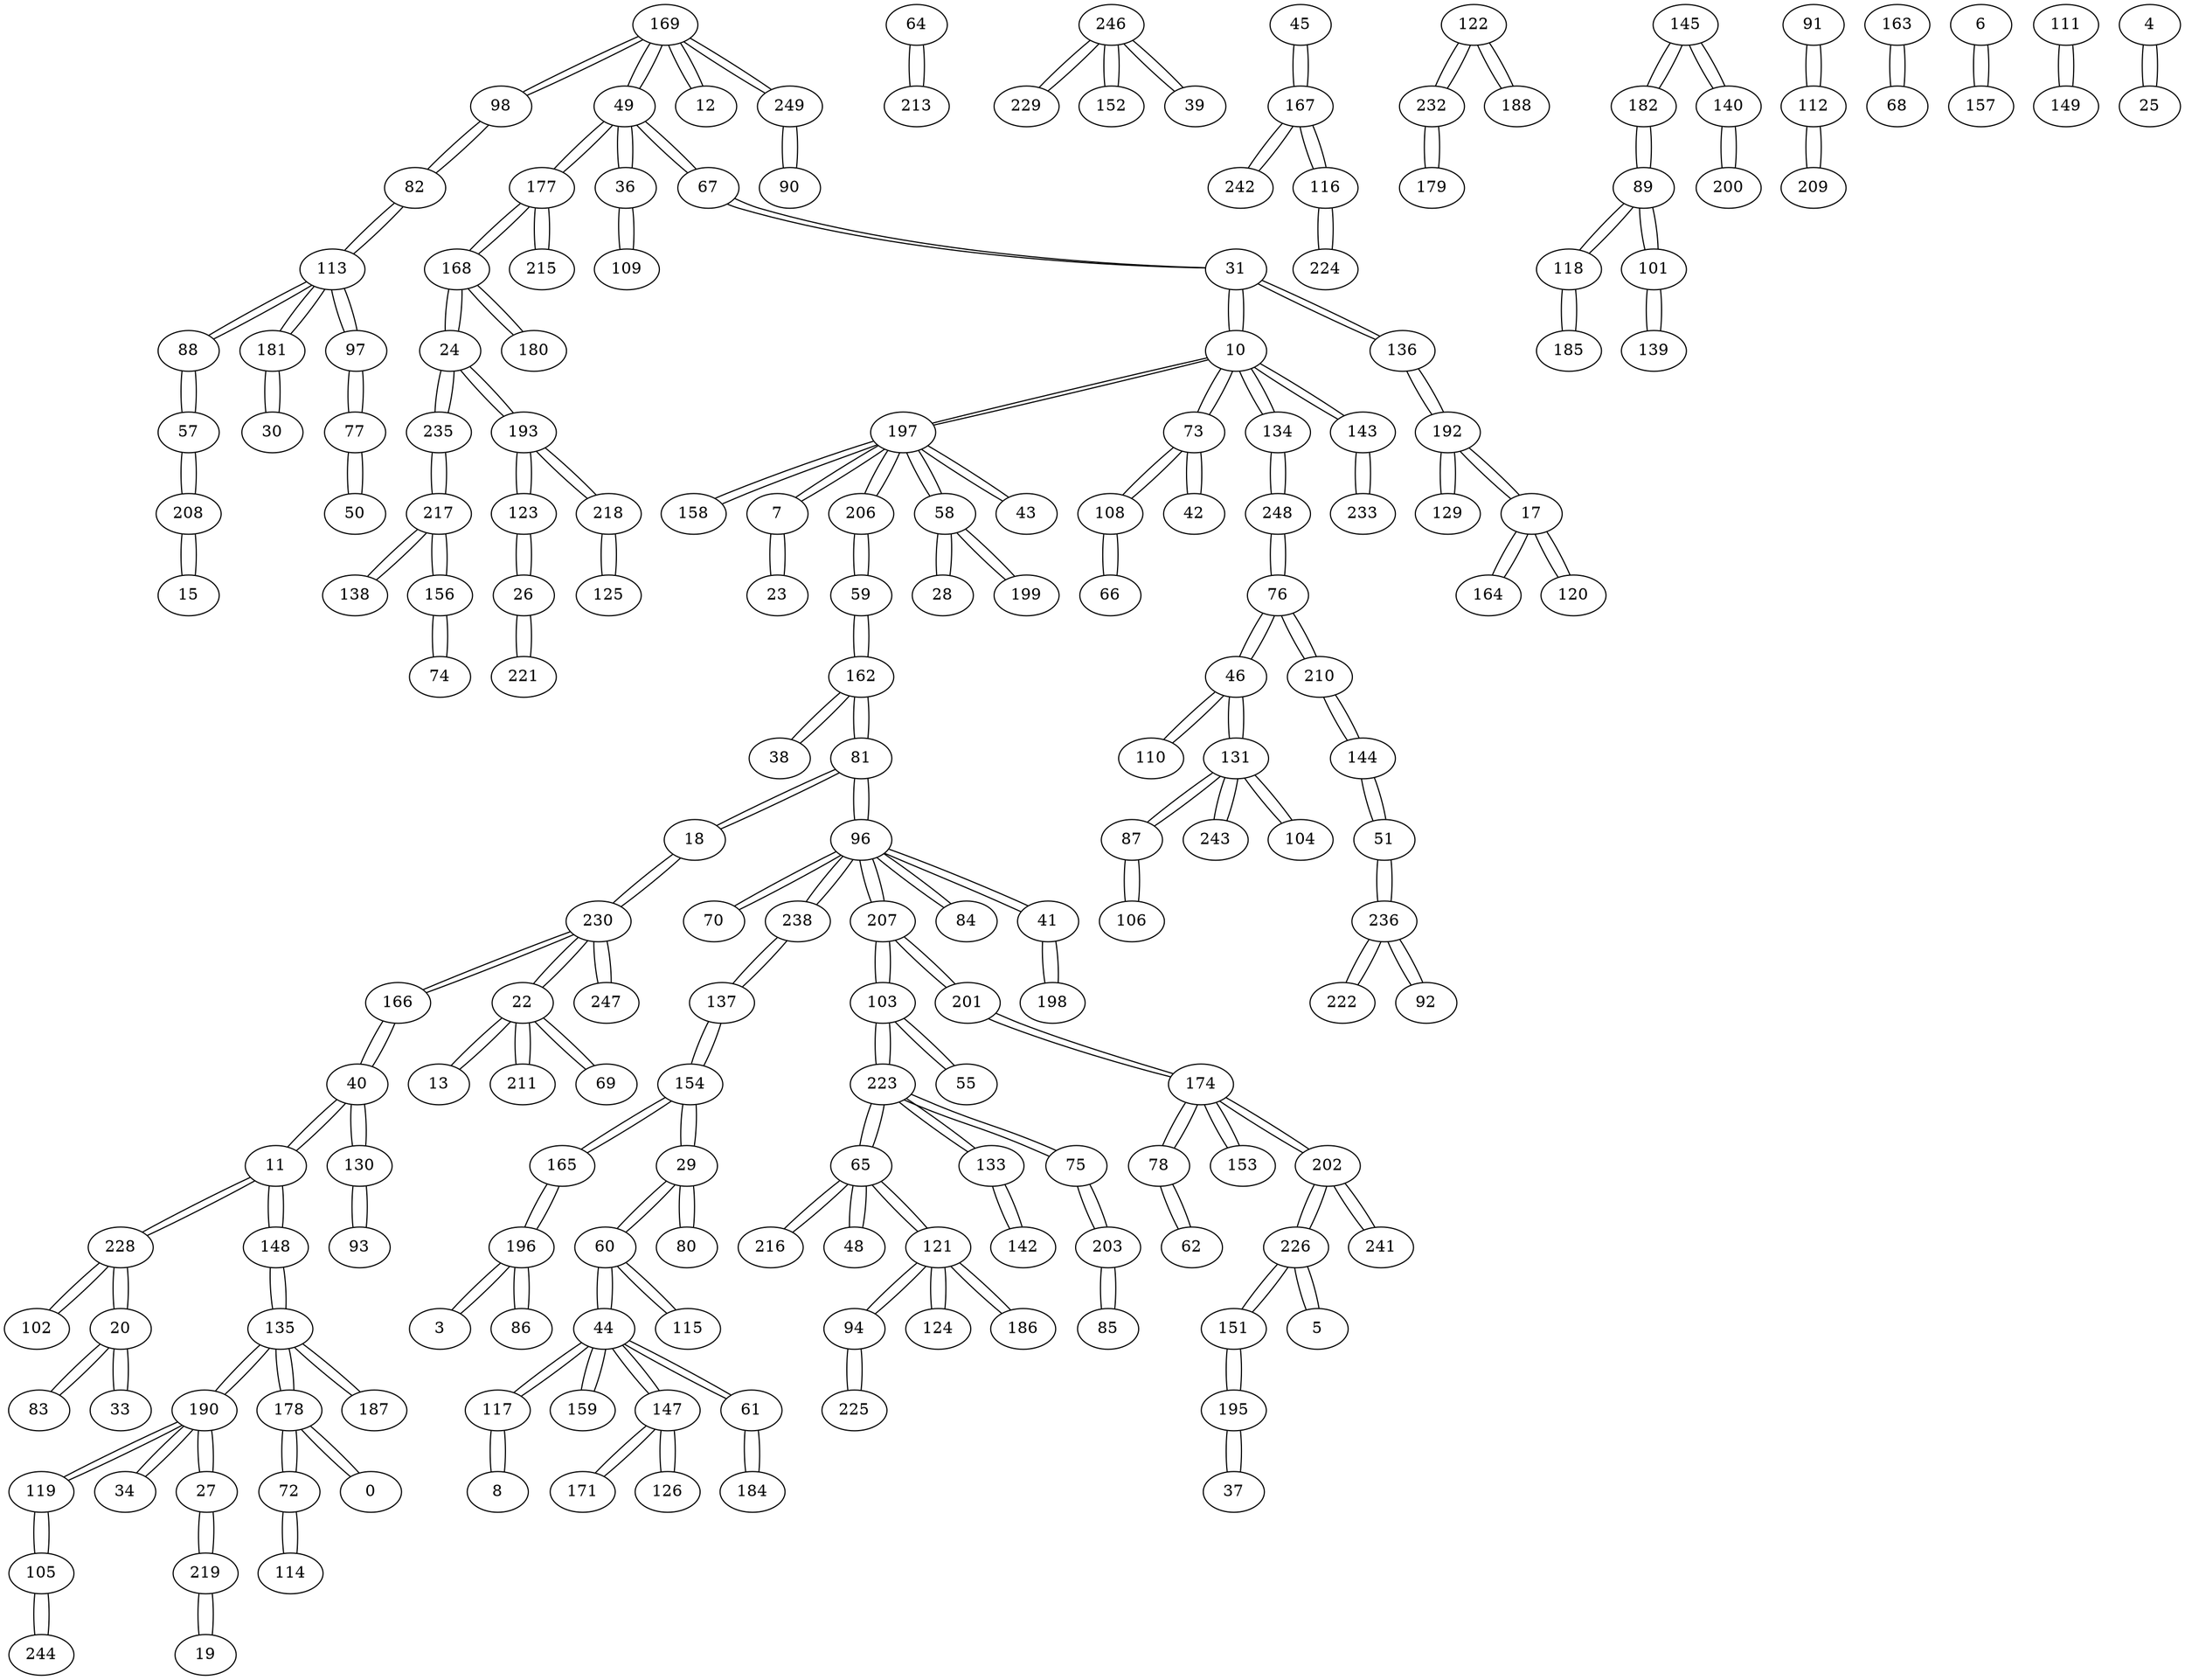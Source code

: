 graph {
169 -- 98 [ distancia=1 ]
169 -- 49 [ distancia=1 ]
169 -- 12 [ distancia=12 ]
169 -- 249 [ distancia=15 ]
98 -- 169 [ distancia=1 ]
98 -- 82 [ distancia=9 ]
158 -- 197 [ distancia=1 ]
197 -- 158 [ distancia=1 ]
197 -- 7 [ distancia=7 ]
197 -- 206 [ distancia=7 ]
197 -- 58 [ distancia=8 ]
197 -- 10 [ distancia=9 ]
197 -- 43 [ distancia=15 ]
88 -- 113 [ distancia=1 ]
88 -- 57 [ distancia=15 ]
113 -- 88 [ distancia=1 ]
113 -- 181 [ distancia=6 ]
113 -- 97 [ distancia=8 ]
113 -- 82 [ distancia=14 ]
64 -- 213 [ distancia=1 ]
213 -- 64 [ distancia=1 ]
73 -- 108 [ distancia=1 ]
73 -- 10 [ distancia=11 ]
73 -- 42 [ distancia=15 ]
108 -- 73 [ distancia=1 ]
108 -- 66 [ distancia=9 ]
246 -- 229 [ distancia=1 ]
246 -- 152 [ distancia=3 ]
246 -- 39 [ distancia=15 ]
229 -- 246 [ distancia=1 ]
45 -- 167 [ distancia=1 ]
167 -- 45 [ distancia=1 ]
167 -- 242 [ distancia=5 ]
167 -- 116 [ distancia=9 ]
134 -- 248 [ distancia=1 ]
134 -- 10 [ distancia=7 ]
248 -- 134 [ distancia=1 ]
248 -- 76 [ distancia=6 ]
28 -- 58 [ distancia=1 ]
58 -- 28 [ distancia=1 ]
58 -- 197 [ distancia=8 ]
58 -- 199 [ distancia=11 ]
168 -- 24 [ distancia=1 ]
168 -- 180 [ distancia=2 ]
168 -- 177 [ distancia=15 ]
24 -- 168 [ distancia=1 ]
24 -- 235 [ distancia=2 ]
24 -- 193 [ distancia=4 ]
49 -- 169 [ distancia=1 ]
49 -- 36 [ distancia=6 ]
49 -- 67 [ distancia=12 ]
49 -- 177 [ distancia=13 ]
216 -- 65 [ distancia=1 ]
65 -- 216 [ distancia=1 ]
65 -- 223 [ distancia=5 ]
65 -- 48 [ distancia=13 ]
65 -- 121 [ distancia=15 ]
138 -- 217 [ distancia=1 ]
217 -- 138 [ distancia=1 ]
217 -- 235 [ distancia=2 ]
217 -- 156 [ distancia=3 ]
133 -- 142 [ distancia=1 ]
133 -- 223 [ distancia=3 ]
142 -- 133 [ distancia=1 ]
3 -- 196 [ distancia=1 ]
196 -- 3 [ distancia=1 ]
196 -- 86 [ distancia=9 ]
196 -- 165 [ distancia=13 ]
26 -- 123 [ distancia=1 ]
26 -- 221 [ distancia=10 ]
123 -- 26 [ distancia=1 ]
123 -- 193 [ distancia=7 ]
44 -- 117 [ distancia=1 ]
44 -- 159 [ distancia=2 ]
44 -- 147 [ distancia=5 ]
44 -- 60 [ distancia=7 ]
44 -- 61 [ distancia=14 ]
117 -- 44 [ distancia=1 ]
117 -- 8 [ distancia=6 ]
159 -- 44 [ distancia=2 ]
151 -- 195 [ distancia=2 ]
151 -- 226 [ distancia=10 ]
195 -- 151 [ distancia=2 ]
195 -- 37 [ distancia=14 ]
235 -- 217 [ distancia=2 ]
235 -- 24 [ distancia=2 ]
180 -- 168 [ distancia=2 ]
192 -- 136 [ distancia=2 ]
192 -- 129 [ distancia=4 ]
192 -- 17 [ distancia=12 ]
136 -- 192 [ distancia=2 ]
136 -- 31 [ distancia=11 ]
122 -- 232 [ distancia=2 ]
122 -- 188 [ distancia=7 ]
232 -- 122 [ distancia=2 ]
232 -- 179 [ distancia=5 ]
190 -- 119 [ distancia=2 ]
190 -- 34 [ distancia=5 ]
190 -- 135 [ distancia=11 ]
190 -- 27 [ distancia=14 ]
119 -- 190 [ distancia=2 ]
119 -- 105 [ distancia=11 ]
59 -- 162 [ distancia=2 ]
59 -- 206 [ distancia=9 ]
162 -- 59 [ distancia=2 ]
162 -- 38 [ distancia=6 ]
162 -- 81 [ distancia=7 ]
90 -- 249 [ distancia=2 ]
249 -- 90 [ distancia=2 ]
249 -- 169 [ distancia=15 ]
230 -- 18 [ distancia=3 ]
230 -- 166 [ distancia=6 ]
230 -- 22 [ distancia=7 ]
230 -- 247 [ distancia=8 ]
18 -- 230 [ distancia=3 ]
18 -- 81 [ distancia=3 ]
156 -- 217 [ distancia=3 ]
156 -- 74 [ distancia=9 ]
152 -- 246 [ distancia=3 ]
143 -- 10 [ distancia=3 ]
143 -- 233 [ distancia=6 ]
10 -- 143 [ distancia=3 ]
10 -- 134 [ distancia=7 ]
10 -- 31 [ distancia=8 ]
10 -- 197 [ distancia=9 ]
10 -- 73 [ distancia=11 ]
46 -- 110 [ distancia=3 ]
46 -- 76 [ distancia=10 ]
46 -- 131 [ distancia=11 ]
110 -- 46 [ distancia=3 ]
236 -- 51 [ distancia=3 ]
236 -- 222 [ distancia=7 ]
236 -- 92 [ distancia=11 ]
51 -- 236 [ distancia=3 ]
51 -- 144 [ distancia=9 ]
81 -- 18 [ distancia=3 ]
81 -- 96 [ distancia=5 ]
81 -- 162 [ distancia=7 ]
210 -- 76 [ distancia=3 ]
210 -- 144 [ distancia=9 ]
76 -- 210 [ distancia=3 ]
76 -- 248 [ distancia=6 ]
76 -- 46 [ distancia=10 ]
218 -- 125 [ distancia=3 ]
218 -- 193 [ distancia=8 ]
125 -- 218 [ distancia=3 ]
223 -- 133 [ distancia=3 ]
223 -- 65 [ distancia=5 ]
223 -- 103 [ distancia=14 ]
223 -- 75 [ distancia=15 ]
178 -- 72 [ distancia=4 ]
178 -- 0 [ distancia=10 ]
178 -- 135 [ distancia=13 ]
72 -- 178 [ distancia=4 ]
72 -- 114 [ distancia=10 ]
145 -- 182 [ distancia=4 ]
145 -- 140 [ distancia=7 ]
182 -- 145 [ distancia=4 ]
182 -- 89 [ distancia=9 ]
177 -- 215 [ distancia=4 ]
177 -- 49 [ distancia=13 ]
177 -- 168 [ distancia=15 ]
215 -- 177 [ distancia=4 ]
129 -- 192 [ distancia=4 ]
11 -- 228 [ distancia=4 ]
11 -- 40 [ distancia=6 ]
11 -- 148 [ distancia=9 ]
228 -- 11 [ distancia=4 ]
228 -- 102 [ distancia=6 ]
228 -- 20 [ distancia=14 ]
193 -- 24 [ distancia=4 ]
193 -- 123 [ distancia=7 ]
193 -- 218 [ distancia=8 ]
185 -- 118 [ distancia=4 ]
118 -- 185 [ distancia=4 ]
118 -- 89 [ distancia=11 ]
242 -- 167 [ distancia=5 ]
106 -- 87 [ distancia=5 ]
87 -- 106 [ distancia=5 ]
87 -- 131 [ distancia=6 ]
203 -- 85 [ distancia=5 ]
203 -- 75 [ distancia=12 ]
85 -- 203 [ distancia=5 ]
147 -- 44 [ distancia=5 ]
147 -- 171 [ distancia=11 ]
147 -- 126 [ distancia=11 ]
34 -- 190 [ distancia=5 ]
17 -- 164 [ distancia=5 ]
17 -- 120 [ distancia=7 ]
17 -- 192 [ distancia=12 ]
164 -- 17 [ distancia=5 ]
96 -- 81 [ distancia=5 ]
96 -- 70 [ distancia=8 ]
96 -- 238 [ distancia=10 ]
96 -- 207 [ distancia=12 ]
96 -- 84 [ distancia=14 ]
96 -- 41 [ distancia=14 ]
179 -- 232 [ distancia=5 ]
36 -- 49 [ distancia=6 ]
36 -- 109 [ distancia=9 ]
131 -- 87 [ distancia=6 ]
131 -- 243 [ distancia=8 ]
131 -- 104 [ distancia=9 ]
131 -- 46 [ distancia=11 ]
233 -- 143 [ distancia=6 ]
135 -- 148 [ distancia=6 ]
135 -- 187 [ distancia=8 ]
135 -- 190 [ distancia=11 ]
135 -- 178 [ distancia=13 ]
148 -- 135 [ distancia=6 ]
148 -- 11 [ distancia=9 ]
181 -- 113 [ distancia=6 ]
181 -- 30 [ distancia=7 ]
38 -- 162 [ distancia=6 ]
166 -- 230 [ distancia=6 ]
166 -- 40 [ distancia=10 ]
201 -- 174 [ distancia=6 ]
201 -- 207 [ distancia=8 ]
174 -- 201 [ distancia=6 ]
174 -- 78 [ distancia=11 ]
174 -- 153 [ distancia=12 ]
174 -- 202 [ distancia=14 ]
40 -- 11 [ distancia=6 ]
40 -- 166 [ distancia=10 ]
40 -- 130 [ distancia=15 ]
102 -- 228 [ distancia=6 ]
154 -- 29 [ distancia=6 ]
154 -- 137 [ distancia=12 ]
154 -- 165 [ distancia=14 ]
29 -- 154 [ distancia=6 ]
29 -- 60 [ distancia=12 ]
29 -- 80 [ distancia=14 ]
8 -- 117 [ distancia=6 ]
188 -- 122 [ distancia=7 ]
30 -- 181 [ distancia=7 ]
222 -- 236 [ distancia=7 ]
22 -- 13 [ distancia=7 ]
22 -- 230 [ distancia=7 ]
22 -- 211 [ distancia=8 ]
22 -- 69 [ distancia=10 ]
13 -- 22 [ distancia=7 ]
7 -- 197 [ distancia=7 ]
7 -- 23 [ distancia=11 ]
120 -- 17 [ distancia=7 ]
140 -- 145 [ distancia=7 ]
140 -- 200 [ distancia=10 ]
67 -- 31 [ distancia=7 ]
67 -- 49 [ distancia=12 ]
31 -- 67 [ distancia=7 ]
31 -- 10 [ distancia=8 ]
31 -- 136 [ distancia=11 ]
206 -- 197 [ distancia=7 ]
206 -- 59 [ distancia=9 ]
60 -- 44 [ distancia=7 ]
60 -- 115 [ distancia=8 ]
60 -- 29 [ distancia=12 ]
27 -- 219 [ distancia=8 ]
27 -- 190 [ distancia=14 ]
219 -- 27 [ distancia=8 ]
219 -- 19 [ distancia=13 ]
70 -- 96 [ distancia=8 ]
225 -- 94 [ distancia=8 ]
94 -- 225 [ distancia=8 ]
94 -- 121 [ distancia=12 ]
211 -- 22 [ distancia=8 ]
241 -- 202 [ distancia=8 ]
202 -- 241 [ distancia=8 ]
202 -- 226 [ distancia=9 ]
202 -- 174 [ distancia=14 ]
97 -- 113 [ distancia=8 ]
97 -- 77 [ distancia=9 ]
115 -- 60 [ distancia=8 ]
207 -- 201 [ distancia=8 ]
207 -- 103 [ distancia=11 ]
207 -- 96 [ distancia=12 ]
247 -- 230 [ distancia=8 ]
243 -- 131 [ distancia=8 ]
20 -- 83 [ distancia=8 ]
20 -- 33 [ distancia=9 ]
20 -- 228 [ distancia=14 ]
83 -- 20 [ distancia=8 ]
187 -- 135 [ distancia=8 ]
66 -- 108 [ distancia=9 ]
104 -- 131 [ distancia=9 ]
116 -- 167 [ distancia=9 ]
116 -- 224 [ distancia=13 ]
226 -- 202 [ distancia=9 ]
226 -- 151 [ distancia=10 ]
226 -- 5 [ distancia=15 ]
144 -- 51 [ distancia=9 ]
144 -- 210 [ distancia=9 ]
89 -- 182 [ distancia=9 ]
89 -- 118 [ distancia=11 ]
89 -- 101 [ distancia=13 ]
74 -- 156 [ distancia=9 ]
82 -- 98 [ distancia=9 ]
82 -- 113 [ distancia=14 ]
77 -- 97 [ distancia=9 ]
77 -- 50 [ distancia=10 ]
33 -- 20 [ distancia=9 ]
86 -- 196 [ distancia=9 ]
109 -- 36 [ distancia=9 ]
114 -- 72 [ distancia=10 ]
0 -- 178 [ distancia=10 ]
200 -- 140 [ distancia=10 ]
69 -- 22 [ distancia=10 ]
238 -- 137 [ distancia=10 ]
238 -- 96 [ distancia=10 ]
137 -- 238 [ distancia=10 ]
137 -- 154 [ distancia=12 ]
101 -- 139 [ distancia=10 ]
101 -- 89 [ distancia=13 ]
139 -- 101 [ distancia=10 ]
221 -- 26 [ distancia=10 ]
91 -- 112 [ distancia=10 ]
112 -- 91 [ distancia=10 ]
112 -- 209 [ distancia=15 ]
50 -- 77 [ distancia=10 ]
92 -- 236 [ distancia=11 ]
78 -- 174 [ distancia=11 ]
78 -- 62 [ distancia=15 ]
93 -- 130 [ distancia=11 ]
130 -- 93 [ distancia=11 ]
130 -- 40 [ distancia=15 ]
103 -- 207 [ distancia=11 ]
103 -- 55 [ distancia=11 ]
103 -- 223 [ distancia=14 ]
199 -- 58 [ distancia=11 ]
57 -- 208 [ distancia=11 ]
57 -- 88 [ distancia=15 ]
208 -- 57 [ distancia=11 ]
208 -- 15 [ distancia=14 ]
121 -- 124 [ distancia=11 ]
121 -- 94 [ distancia=12 ]
121 -- 186 [ distancia=13 ]
121 -- 65 [ distancia=15 ]
124 -- 121 [ distancia=11 ]
55 -- 103 [ distancia=11 ]
41 -- 198 [ distancia=11 ]
41 -- 96 [ distancia=14 ]
198 -- 41 [ distancia=11 ]
171 -- 147 [ distancia=11 ]
23 -- 7 [ distancia=11 ]
126 -- 147 [ distancia=11 ]
105 -- 119 [ distancia=11 ]
105 -- 244 [ distancia=13 ]
12 -- 169 [ distancia=12 ]
163 -- 68 [ distancia=12 ]
68 -- 163 [ distancia=12 ]
153 -- 174 [ distancia=12 ]
75 -- 203 [ distancia=12 ]
75 -- 223 [ distancia=15 ]
224 -- 116 [ distancia=13 ]
48 -- 65 [ distancia=13 ]
244 -- 105 [ distancia=13 ]
19 -- 219 [ distancia=13 ]
165 -- 196 [ distancia=13 ]
165 -- 154 [ distancia=14 ]
186 -- 121 [ distancia=13 ]
61 -- 44 [ distancia=14 ]
61 -- 184 [ distancia=15 ]
84 -- 96 [ distancia=14 ]
15 -- 208 [ distancia=14 ]
6 -- 157 [ distancia=14 ]
157 -- 6 [ distancia=14 ]
111 -- 149 [ distancia=14 ]
149 -- 111 [ distancia=14 ]
4 -- 25 [ distancia=14 ]
25 -- 4 [ distancia=14 ]
37 -- 195 [ distancia=14 ]
80 -- 29 [ distancia=14 ]
209 -- 112 [ distancia=15 ]
42 -- 73 [ distancia=15 ]
39 -- 246 [ distancia=15 ]
43 -- 197 [ distancia=15 ]
62 -- 78 [ distancia=15 ]
5 -- 226 [ distancia=15 ]
184 -- 61 [ distancia=15 ]
}
